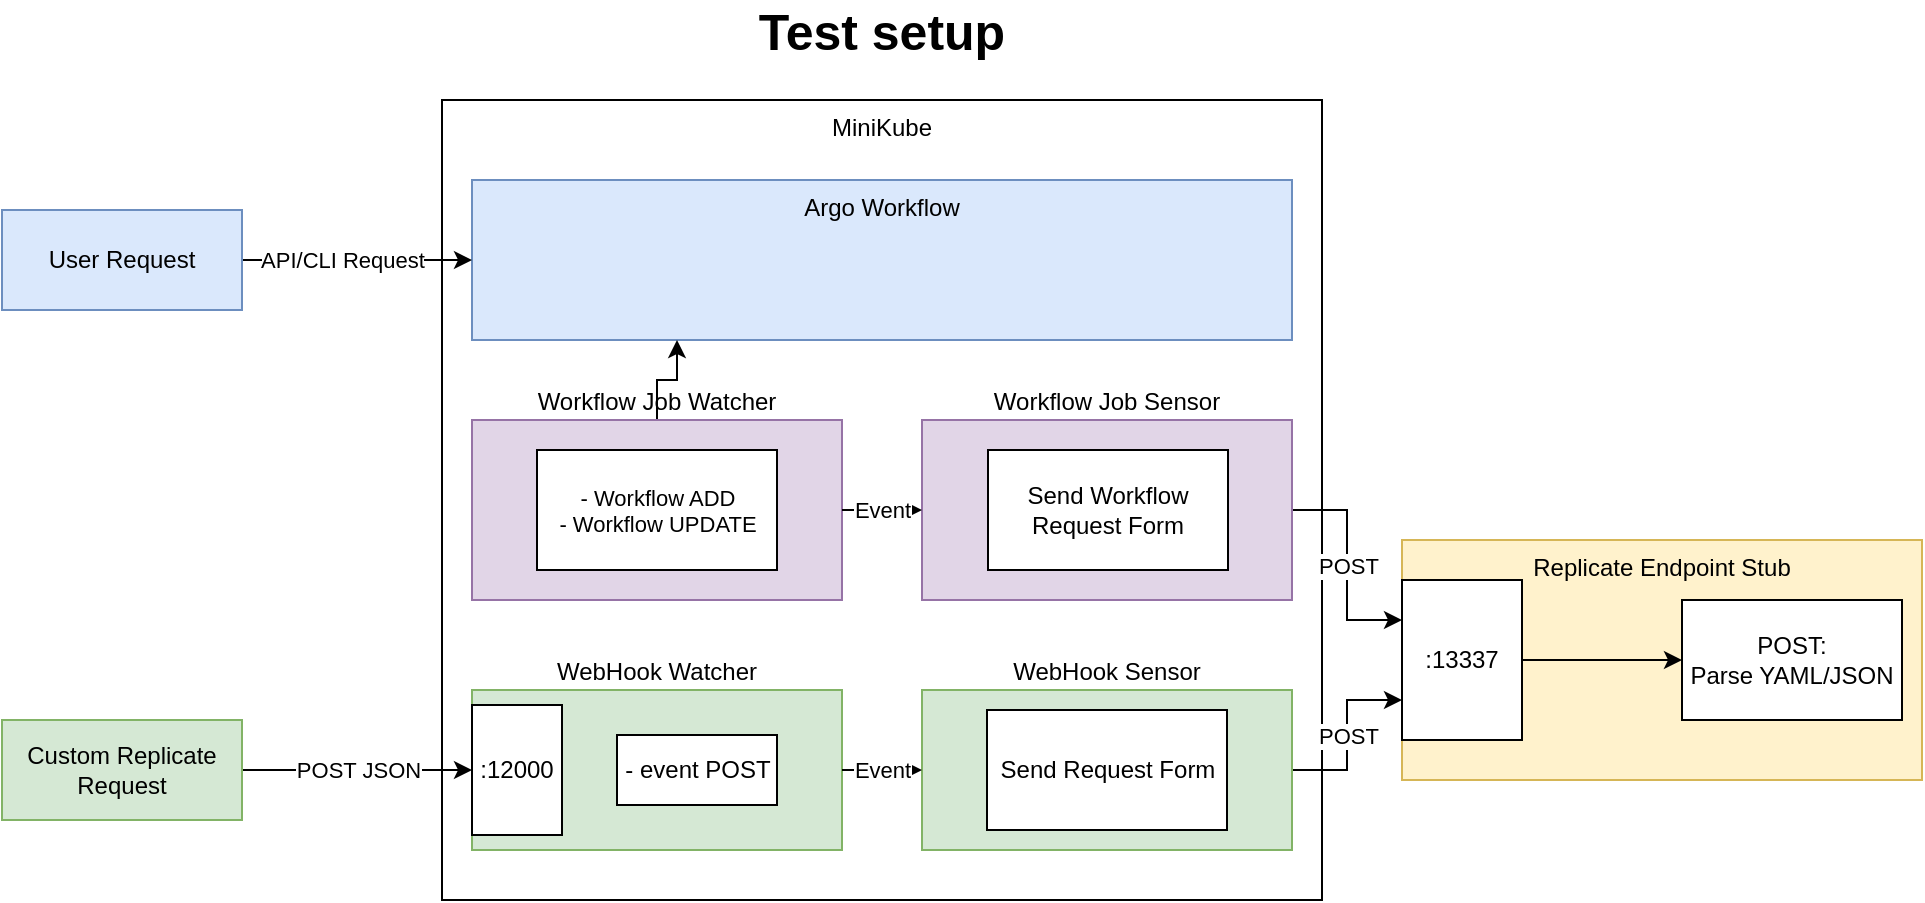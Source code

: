 <mxfile version="26.0.9">
  <diagram name="Page-1" id="pUQercsyngJlfAYZqeAs">
    <mxGraphModel dx="2901" dy="1204" grid="1" gridSize="10" guides="1" tooltips="1" connect="1" arrows="1" fold="1" page="1" pageScale="1" pageWidth="827" pageHeight="1169" math="0" shadow="0">
      <root>
        <mxCell id="0" />
        <mxCell id="1" parent="0" />
        <mxCell id="W8CXW17t_n5EPimQnzCE-1" value="MiniKube" style="rounded=0;whiteSpace=wrap;html=1;verticalAlign=top;" vertex="1" parent="1">
          <mxGeometry x="50" y="110" width="440" height="400" as="geometry" />
        </mxCell>
        <mxCell id="W8CXW17t_n5EPimQnzCE-2" value="Argo Workflow" style="rounded=0;whiteSpace=wrap;html=1;verticalAlign=top;fillColor=#dae8fc;strokeColor=#6c8ebf;" vertex="1" parent="1">
          <mxGeometry x="65" y="150" width="410" height="80" as="geometry" />
        </mxCell>
        <mxCell id="W8CXW17t_n5EPimQnzCE-3" value="Replicate Endpoint Stub" style="rounded=0;whiteSpace=wrap;html=1;verticalAlign=top;fillColor=#fff2cc;strokeColor=#d6b656;" vertex="1" parent="1">
          <mxGeometry x="530" y="330" width="260" height="120" as="geometry" />
        </mxCell>
        <mxCell id="W8CXW17t_n5EPimQnzCE-6" style="edgeStyle=orthogonalEdgeStyle;rounded=0;orthogonalLoop=1;jettySize=auto;html=1;entryX=0;entryY=0.5;entryDx=0;entryDy=0;" edge="1" parent="1" source="W8CXW17t_n5EPimQnzCE-4" target="W8CXW17t_n5EPimQnzCE-5">
          <mxGeometry relative="1" as="geometry" />
        </mxCell>
        <mxCell id="W8CXW17t_n5EPimQnzCE-4" value=":13337" style="rounded=0;whiteSpace=wrap;html=1;" vertex="1" parent="1">
          <mxGeometry x="530" y="350" width="60" height="80" as="geometry" />
        </mxCell>
        <mxCell id="W8CXW17t_n5EPimQnzCE-5" value="POST:&lt;div&gt;&lt;span style=&quot;background-color: transparent; color: light-dark(rgb(0, 0, 0), rgb(255, 255, 255));&quot;&gt;Parse YAML/JSON&lt;/span&gt;&lt;/div&gt;" style="rounded=0;whiteSpace=wrap;html=1;" vertex="1" parent="1">
          <mxGeometry x="670" y="360" width="110" height="60" as="geometry" />
        </mxCell>
        <mxCell id="W8CXW17t_n5EPimQnzCE-7" value="WebHook Watcher" style="rounded=0;whiteSpace=wrap;html=1;verticalAlign=bottom;labelPosition=center;verticalLabelPosition=top;align=center;fillColor=#d5e8d4;strokeColor=#82b366;" vertex="1" parent="1">
          <mxGeometry x="65" y="405" width="185" height="80" as="geometry" />
        </mxCell>
        <mxCell id="W8CXW17t_n5EPimQnzCE-11" value="POST" style="edgeStyle=orthogonalEdgeStyle;rounded=0;orthogonalLoop=1;jettySize=auto;html=1;entryX=0;entryY=0.75;entryDx=0;entryDy=0;" edge="1" parent="1" source="W8CXW17t_n5EPimQnzCE-9" target="W8CXW17t_n5EPimQnzCE-4">
          <mxGeometry relative="1" as="geometry" />
        </mxCell>
        <mxCell id="W8CXW17t_n5EPimQnzCE-9" value="WebHook Sensor" style="rounded=0;whiteSpace=wrap;html=1;labelPosition=center;verticalLabelPosition=top;align=center;verticalAlign=bottom;fillColor=#d5e8d4;strokeColor=#82b366;" vertex="1" parent="1">
          <mxGeometry x="290" y="405" width="185" height="80" as="geometry" />
        </mxCell>
        <mxCell id="W8CXW17t_n5EPimQnzCE-12" value=":12000" style="rounded=0;whiteSpace=wrap;html=1;" vertex="1" parent="1">
          <mxGeometry x="65" y="412.5" width="45" height="65" as="geometry" />
        </mxCell>
        <mxCell id="W8CXW17t_n5EPimQnzCE-10" value="Event" style="edgeStyle=orthogonalEdgeStyle;rounded=0;orthogonalLoop=1;jettySize=auto;html=1;entryX=0;entryY=0.5;entryDx=0;entryDy=0;" edge="1" parent="1" source="W8CXW17t_n5EPimQnzCE-7" target="W8CXW17t_n5EPimQnzCE-9">
          <mxGeometry relative="1" as="geometry">
            <mxPoint as="offset" />
          </mxGeometry>
        </mxCell>
        <mxCell id="W8CXW17t_n5EPimQnzCE-25" style="edgeStyle=orthogonalEdgeStyle;rounded=0;orthogonalLoop=1;jettySize=auto;html=1;exitX=0.5;exitY=0;exitDx=0;exitDy=0;entryX=0.25;entryY=1;entryDx=0;entryDy=0;" edge="1" parent="1" source="W8CXW17t_n5EPimQnzCE-15" target="W8CXW17t_n5EPimQnzCE-2">
          <mxGeometry relative="1" as="geometry" />
        </mxCell>
        <mxCell id="W8CXW17t_n5EPimQnzCE-15" value="Workflow Job Watcher" style="rounded=0;whiteSpace=wrap;html=1;verticalAlign=bottom;labelPosition=center;verticalLabelPosition=top;align=center;fillColor=#e1d5e7;strokeColor=#9673a6;" vertex="1" parent="1">
          <mxGeometry x="65" y="270" width="185" height="90" as="geometry" />
        </mxCell>
        <mxCell id="W8CXW17t_n5EPimQnzCE-29" value="&lt;span style=&quot;color: rgb(0, 0, 0); font-family: Helvetica; font-size: 11px; font-style: normal; font-variant-ligatures: normal; font-variant-caps: normal; font-weight: 400; letter-spacing: normal; orphans: 2; text-align: center; text-indent: 0px; text-transform: none; widows: 2; word-spacing: 0px; -webkit-text-stroke-width: 0px; white-space: nowrap; background-color: rgb(255, 255, 255); text-decoration-thickness: initial; text-decoration-style: initial; text-decoration-color: initial; float: none; display: inline !important;&quot;&gt;API/CLI Request&lt;/span&gt;" style="edgeStyle=orthogonalEdgeStyle;rounded=0;orthogonalLoop=1;jettySize=auto;html=1;entryX=0;entryY=0.5;entryDx=0;entryDy=0;" edge="1" parent="1" source="W8CXW17t_n5EPimQnzCE-16" target="W8CXW17t_n5EPimQnzCE-2">
          <mxGeometry x="-0.13" relative="1" as="geometry">
            <Array as="points">
              <mxPoint y="190" />
              <mxPoint y="190" />
            </Array>
            <mxPoint as="offset" />
          </mxGeometry>
        </mxCell>
        <mxCell id="W8CXW17t_n5EPimQnzCE-16" value="User Request" style="rounded=0;whiteSpace=wrap;html=1;fillColor=#dae8fc;strokeColor=#6c8ebf;" vertex="1" parent="1">
          <mxGeometry x="-170" y="165" width="120" height="50" as="geometry" />
        </mxCell>
        <mxCell id="W8CXW17t_n5EPimQnzCE-19" value="POST JSON" style="edgeStyle=orthogonalEdgeStyle;rounded=0;orthogonalLoop=1;jettySize=auto;html=1;entryX=0;entryY=0.5;entryDx=0;entryDy=0;" edge="1" parent="1" source="W8CXW17t_n5EPimQnzCE-18" target="W8CXW17t_n5EPimQnzCE-12">
          <mxGeometry relative="1" as="geometry" />
        </mxCell>
        <mxCell id="W8CXW17t_n5EPimQnzCE-18" value="Custom Replicate Request" style="rounded=0;whiteSpace=wrap;html=1;fillColor=#d5e8d4;strokeColor=#82b366;" vertex="1" parent="1">
          <mxGeometry x="-170" y="420" width="120" height="50" as="geometry" />
        </mxCell>
        <mxCell id="W8CXW17t_n5EPimQnzCE-23" value="POST" style="edgeStyle=orthogonalEdgeStyle;rounded=0;orthogonalLoop=1;jettySize=auto;html=1;exitX=1;exitY=0.5;exitDx=0;exitDy=0;entryX=0;entryY=0.25;entryDx=0;entryDy=0;" edge="1" parent="1" source="W8CXW17t_n5EPimQnzCE-20" target="W8CXW17t_n5EPimQnzCE-4">
          <mxGeometry relative="1" as="geometry" />
        </mxCell>
        <mxCell id="W8CXW17t_n5EPimQnzCE-20" value="Workflow Job Sensor" style="rounded=0;whiteSpace=wrap;html=1;verticalAlign=bottom;labelPosition=center;verticalLabelPosition=top;align=center;fillColor=#e1d5e7;strokeColor=#9673a6;" vertex="1" parent="1">
          <mxGeometry x="290" y="270" width="185" height="90" as="geometry" />
        </mxCell>
        <mxCell id="W8CXW17t_n5EPimQnzCE-22" value="Event" style="edgeStyle=orthogonalEdgeStyle;rounded=0;orthogonalLoop=1;jettySize=auto;html=1;entryX=0;entryY=0.5;entryDx=0;entryDy=0;" edge="1" parent="1" source="W8CXW17t_n5EPimQnzCE-15" target="W8CXW17t_n5EPimQnzCE-20">
          <mxGeometry relative="1" as="geometry" />
        </mxCell>
        <mxCell id="W8CXW17t_n5EPimQnzCE-30" value="&lt;span style=&quot;color: rgb(0, 0, 0); font-family: Helvetica; font-size: 11px; font-style: normal; font-variant-ligatures: normal; font-variant-caps: normal; font-weight: 400; letter-spacing: normal; orphans: 2; text-align: center; text-indent: 0px; text-transform: none; widows: 2; word-spacing: 0px; -webkit-text-stroke-width: 0px; white-space: nowrap; background-color: rgb(255, 255, 255); text-decoration-thickness: initial; text-decoration-style: initial; text-decoration-color: initial; float: none; display: inline !important;&quot;&gt;- Workflow ADD&lt;/span&gt;&lt;div style=&quot;forced-color-adjust: none; color: rgb(0, 0, 0); font-family: Helvetica; font-size: 11px; font-style: normal; font-variant-ligatures: normal; font-variant-caps: normal; font-weight: 400; letter-spacing: normal; orphans: 2; text-align: center; text-indent: 0px; text-transform: none; widows: 2; word-spacing: 0px; -webkit-text-stroke-width: 0px; white-space: nowrap; text-decoration-thickness: initial; text-decoration-style: initial; text-decoration-color: initial;&quot;&gt;- Workflow UPDATE&lt;/div&gt;" style="rounded=0;whiteSpace=wrap;html=1;" vertex="1" parent="1">
          <mxGeometry x="97.5" y="285" width="120" height="60" as="geometry" />
        </mxCell>
        <mxCell id="W8CXW17t_n5EPimQnzCE-31" value="Send Workflow Request Form" style="rounded=0;whiteSpace=wrap;html=1;" vertex="1" parent="1">
          <mxGeometry x="323" y="285" width="120" height="60" as="geometry" />
        </mxCell>
        <mxCell id="W8CXW17t_n5EPimQnzCE-33" value="- event POST" style="rounded=0;whiteSpace=wrap;html=1;" vertex="1" parent="1">
          <mxGeometry x="137.5" y="427.5" width="80" height="35" as="geometry" />
        </mxCell>
        <mxCell id="W8CXW17t_n5EPimQnzCE-34" value="Send Request Form" style="rounded=0;whiteSpace=wrap;html=1;" vertex="1" parent="1">
          <mxGeometry x="322.5" y="415" width="120" height="60" as="geometry" />
        </mxCell>
        <mxCell id="W8CXW17t_n5EPimQnzCE-35" value="Test setup" style="text;html=1;align=center;verticalAlign=middle;whiteSpace=wrap;rounded=0;fontStyle=1;fontSize=25;" vertex="1" parent="1">
          <mxGeometry x="159" y="60" width="222" height="30" as="geometry" />
        </mxCell>
      </root>
    </mxGraphModel>
  </diagram>
</mxfile>
